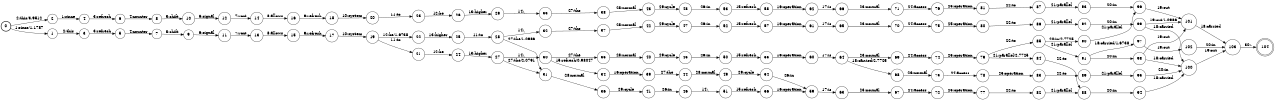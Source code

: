 digraph FST {
rankdir = LR;
size = "8.5,11";
label = "";
center = 1;
orientation = Portrait;
ranksep = "0.4";
nodesep = "0.25";
0 [label = "0", shape = circle, style = bold, fontsize = 14]
	0 -> 1 [label = "1:since/1.1787", fontsize = 14];
	0 -> 2 [label = "2:this/3.9512", fontsize = 14];
1 [label = "1", shape = circle, style = solid, fontsize = 14]
	1 -> 3 [label = "2:this", fontsize = 14];
2 [label = "2", shape = circle, style = solid, fontsize = 14]
	2 -> 4 [label = "1:since", fontsize = 14];
3 [label = "3", shape = circle, style = solid, fontsize = 14]
	3 -> 5 [label = "3:refresh", fontsize = 14];
4 [label = "4", shape = circle, style = solid, fontsize = 14]
	4 -> 6 [label = "3:refresh", fontsize = 14];
5 [label = "5", shape = circle, style = solid, fontsize = 14]
	5 -> 7 [label = "4:counter", fontsize = 14];
6 [label = "6", shape = circle, style = solid, fontsize = 14]
	6 -> 8 [label = "4:counter", fontsize = 14];
7 [label = "7", shape = circle, style = solid, fontsize = 14]
	7 -> 9 [label = "5:shift", fontsize = 14];
8 [label = "8", shape = circle, style = solid, fontsize = 14]
	8 -> 10 [label = "5:shift", fontsize = 14];
9 [label = "9", shape = circle, style = solid, fontsize = 14]
	9 -> 11 [label = "6:signal", fontsize = 14];
10 [label = "10", shape = circle, style = solid, fontsize = 14]
	10 -> 12 [label = "6:signal", fontsize = 14];
11 [label = "11", shape = circle, style = solid, fontsize = 14]
	11 -> 13 [label = "7:rcnt", fontsize = 14];
12 [label = "12", shape = circle, style = solid, fontsize = 14]
	12 -> 14 [label = "7:rcnt", fontsize = 14];
13 [label = "13", shape = circle, style = solid, fontsize = 14]
	13 -> 15 [label = "8:allows", fontsize = 14];
14 [label = "14", shape = circle, style = solid, fontsize = 14]
	14 -> 16 [label = "8:allows", fontsize = 14];
15 [label = "15", shape = circle, style = solid, fontsize = 14]
	15 -> 17 [label = "9:refresh", fontsize = 14];
16 [label = "16", shape = circle, style = solid, fontsize = 14]
	16 -> 18 [label = "9:refresh", fontsize = 14];
17 [label = "17", shape = circle, style = solid, fontsize = 14]
	17 -> 19 [label = "10:system", fontsize = 14];
18 [label = "18", shape = circle, style = solid, fontsize = 14]
	18 -> 20 [label = "10:system", fontsize = 14];
19 [label = "19", shape = circle, style = solid, fontsize = 14]
	19 -> 21 [label = "11:to", fontsize = 14];
	19 -> 22 [label = "12:be/1.6738", fontsize = 14];
20 [label = "20", shape = circle, style = solid, fontsize = 14]
	20 -> 23 [label = "11:to", fontsize = 14];
21 [label = "21", shape = circle, style = solid, fontsize = 14]
	21 -> 24 [label = "12:be", fontsize = 14];
22 [label = "22", shape = circle, style = solid, fontsize = 14]
	22 -> 25 [label = "13:higher", fontsize = 14];
23 [label = "23", shape = circle, style = solid, fontsize = 14]
	23 -> 26 [label = "12:be", fontsize = 14];
24 [label = "24", shape = circle, style = solid, fontsize = 14]
	24 -> 27 [label = "13:higher", fontsize = 14];
25 [label = "25", shape = circle, style = solid, fontsize = 14]
	25 -> 28 [label = "11:to", fontsize = 14];
26 [label = "26", shape = circle, style = solid, fontsize = 14]
	26 -> 29 [label = "13:higher", fontsize = 14];
27 [label = "27", shape = circle, style = solid, fontsize = 14]
	27 -> 30 [label = "14:,", fontsize = 14];
	27 -> 31 [label = "27:the/2.0791", fontsize = 14];
28 [label = "28", shape = circle, style = solid, fontsize = 14]
	28 -> 32 [label = "14:,", fontsize = 14];
	28 -> 31 [label = "27:the/1.0986", fontsize = 14];
29 [label = "29", shape = circle, style = solid, fontsize = 14]
	29 -> 33 [label = "14:,", fontsize = 14];
30 [label = "30", shape = circle, style = solid, fontsize = 14]
	30 -> 34 [label = "15:refresh/0.98047", fontsize = 14];
	30 -> 35 [label = "27:the", fontsize = 14];
31 [label = "31", shape = circle, style = solid, fontsize = 14]
	31 -> 36 [label = "28:normal", fontsize = 14];
32 [label = "32", shape = circle, style = solid, fontsize = 14]
	32 -> 37 [label = "27:the", fontsize = 14];
33 [label = "33", shape = circle, style = solid, fontsize = 14]
	33 -> 38 [label = "27:the", fontsize = 14];
34 [label = "34", shape = circle, style = solid, fontsize = 14]
	34 -> 39 [label = "16:operation", fontsize = 14];
35 [label = "35", shape = circle, style = solid, fontsize = 14]
	35 -> 40 [label = "28:normal", fontsize = 14];
36 [label = "36", shape = circle, style = solid, fontsize = 14]
	36 -> 41 [label = "29:cycle", fontsize = 14];
37 [label = "37", shape = circle, style = solid, fontsize = 14]
	37 -> 42 [label = "28:normal", fontsize = 14];
38 [label = "38", shape = circle, style = solid, fontsize = 14]
	38 -> 43 [label = "28:normal", fontsize = 14];
39 [label = "39", shape = circle, style = solid, fontsize = 14]
	39 -> 44 [label = "27:the", fontsize = 14];
40 [label = "40", shape = circle, style = solid, fontsize = 14]
	40 -> 45 [label = "29:cycle", fontsize = 14];
41 [label = "41", shape = circle, style = solid, fontsize = 14]
	41 -> 46 [label = "26:in", fontsize = 14];
42 [label = "42", shape = circle, style = solid, fontsize = 14]
	42 -> 47 [label = "29:cycle", fontsize = 14];
43 [label = "43", shape = circle, style = solid, fontsize = 14]
	43 -> 48 [label = "29:cycle", fontsize = 14];
44 [label = "44", shape = circle, style = solid, fontsize = 14]
	44 -> 49 [label = "28:normal", fontsize = 14];
45 [label = "45", shape = circle, style = solid, fontsize = 14]
	45 -> 50 [label = "26:in", fontsize = 14];
46 [label = "46", shape = circle, style = solid, fontsize = 14]
	46 -> 51 [label = "14:,", fontsize = 14];
47 [label = "47", shape = circle, style = solid, fontsize = 14]
	47 -> 52 [label = "26:in", fontsize = 14];
48 [label = "48", shape = circle, style = solid, fontsize = 14]
	48 -> 53 [label = "26:in", fontsize = 14];
49 [label = "49", shape = circle, style = solid, fontsize = 14]
	49 -> 54 [label = "29:cycle", fontsize = 14];
50 [label = "50", shape = circle, style = solid, fontsize = 14]
	50 -> 55 [label = "15:refresh", fontsize = 14];
51 [label = "51", shape = circle, style = solid, fontsize = 14]
	51 -> 56 [label = "15:refresh", fontsize = 14];
52 [label = "52", shape = circle, style = solid, fontsize = 14]
	52 -> 57 [label = "15:refresh", fontsize = 14];
53 [label = "53", shape = circle, style = solid, fontsize = 14]
	53 -> 58 [label = "15:refresh", fontsize = 14];
54 [label = "54", shape = circle, style = solid, fontsize = 14]
	54 -> 59 [label = "26:in", fontsize = 14];
55 [label = "55", shape = circle, style = solid, fontsize = 14]
	55 -> 60 [label = "16:operation", fontsize = 14];
56 [label = "56", shape = circle, style = solid, fontsize = 14]
	56 -> 59 [label = "16:operation", fontsize = 14];
57 [label = "57", shape = circle, style = solid, fontsize = 14]
	57 -> 61 [label = "16:operation", fontsize = 14];
58 [label = "58", shape = circle, style = solid, fontsize = 14]
	58 -> 62 [label = "16:operation", fontsize = 14];
59 [label = "59", shape = circle, style = solid, fontsize = 14]
	59 -> 63 [label = "17:is", fontsize = 14];
60 [label = "60", shape = circle, style = solid, fontsize = 14]
	60 -> 64 [label = "17:is", fontsize = 14];
61 [label = "61", shape = circle, style = solid, fontsize = 14]
	61 -> 65 [label = "17:is", fontsize = 14];
62 [label = "62", shape = circle, style = solid, fontsize = 14]
	62 -> 66 [label = "17:is", fontsize = 14];
63 [label = "63", shape = circle, style = solid, fontsize = 14]
	63 -> 67 [label = "23:normal", fontsize = 14];
64 [label = "64", shape = circle, style = solid, fontsize = 14]
	64 -> 68 [label = "18:carried/2.7725", fontsize = 14];
	64 -> 69 [label = "23:normal", fontsize = 14];
65 [label = "65", shape = circle, style = solid, fontsize = 14]
	65 -> 70 [label = "23:normal", fontsize = 14];
66 [label = "66", shape = circle, style = solid, fontsize = 14]
	66 -> 71 [label = "23:normal", fontsize = 14];
67 [label = "67", shape = circle, style = solid, fontsize = 14]
	67 -> 72 [label = "24:access", fontsize = 14];
68 [label = "68", shape = circle, style = solid, fontsize = 14]
	68 -> 73 [label = "23:normal", fontsize = 14];
69 [label = "69", shape = circle, style = solid, fontsize = 14]
	69 -> 74 [label = "24:access", fontsize = 14];
70 [label = "70", shape = circle, style = solid, fontsize = 14]
	70 -> 75 [label = "24:access", fontsize = 14];
71 [label = "71", shape = circle, style = solid, fontsize = 14]
	71 -> 76 [label = "24:access", fontsize = 14];
72 [label = "72", shape = circle, style = solid, fontsize = 14]
	72 -> 77 [label = "25:operation", fontsize = 14];
73 [label = "73", shape = circle, style = solid, fontsize = 14]
	73 -> 78 [label = "24:access", fontsize = 14];
74 [label = "74", shape = circle, style = solid, fontsize = 14]
	74 -> 79 [label = "25:operation", fontsize = 14];
75 [label = "75", shape = circle, style = solid, fontsize = 14]
	75 -> 80 [label = "25:operation", fontsize = 14];
76 [label = "76", shape = circle, style = solid, fontsize = 14]
	76 -> 81 [label = "25:operation", fontsize = 14];
77 [label = "77", shape = circle, style = solid, fontsize = 14]
	77 -> 82 [label = "22:to", fontsize = 14];
78 [label = "78", shape = circle, style = solid, fontsize = 14]
	78 -> 83 [label = "25:operation", fontsize = 14];
79 [label = "79", shape = circle, style = solid, fontsize = 14]
	79 -> 85 [label = "22:to", fontsize = 14];
	79 -> 84 [label = "21:parallel/2.7725", fontsize = 14];
80 [label = "80", shape = circle, style = solid, fontsize = 14]
	80 -> 86 [label = "22:to", fontsize = 14];
81 [label = "81", shape = circle, style = solid, fontsize = 14]
	81 -> 87 [label = "22:to", fontsize = 14];
82 [label = "82", shape = circle, style = solid, fontsize = 14]
	82 -> 88 [label = "21:parallel", fontsize = 14];
83 [label = "83", shape = circle, style = solid, fontsize = 14]
	83 -> 89 [label = "22:to", fontsize = 14];
84 [label = "84", shape = circle, style = solid, fontsize = 14]
	84 -> 88 [label = "22:to", fontsize = 14];
85 [label = "85", shape = circle, style = solid, fontsize = 14]
	85 -> 91 [label = "21:parallel", fontsize = 14];
	85 -> 90 [label = "20:in/2.7725", fontsize = 14];
86 [label = "86", shape = circle, style = solid, fontsize = 14]
	86 -> 92 [label = "21:parallel", fontsize = 14];
87 [label = "87", shape = circle, style = solid, fontsize = 14]
	87 -> 93 [label = "21:parallel", fontsize = 14];
88 [label = "88", shape = circle, style = solid, fontsize = 14]
	88 -> 94 [label = "20:in", fontsize = 14];
89 [label = "89", shape = circle, style = solid, fontsize = 14]
	89 -> 95 [label = "21:parallel", fontsize = 14];
90 [label = "90", shape = circle, style = solid, fontsize = 14]
	90 -> 96 [label = "21:parallel", fontsize = 14];
91 [label = "91", shape = circle, style = solid, fontsize = 14]
	91 -> 97 [label = "18:carried/1.6738", fontsize = 14];
	91 -> 98 [label = "20:in", fontsize = 14];
92 [label = "92", shape = circle, style = solid, fontsize = 14]
	92 -> 99 [label = "20:in", fontsize = 14];
93 [label = "93", shape = circle, style = solid, fontsize = 14]
	93 -> 96 [label = "20:in", fontsize = 14];
94 [label = "94", shape = circle, style = solid, fontsize = 14]
	94 -> 100 [label = "18:carried", fontsize = 14];
95 [label = "95", shape = circle, style = solid, fontsize = 14]
	95 -> 100 [label = "20:in", fontsize = 14];
96 [label = "96", shape = circle, style = solid, fontsize = 14]
	96 -> 101 [label = "19:out", fontsize = 14];
97 [label = "97", shape = circle, style = solid, fontsize = 14]
	97 -> 102 [label = "19:out", fontsize = 14];
98 [label = "98", shape = circle, style = solid, fontsize = 14]
	98 -> 100 [label = "18:carried", fontsize = 14];
	98 -> 101 [label = "19:out", fontsize = 14];
99 [label = "99", shape = circle, style = solid, fontsize = 14]
	99 -> 100 [label = "18:carried", fontsize = 14];
	99 -> 101 [label = "19:out/1.0986", fontsize = 14];
100 [label = "100", shape = circle, style = solid, fontsize = 14]
	100 -> 103 [label = "19:out", fontsize = 14];
101 [label = "101", shape = circle, style = solid, fontsize = 14]
	101 -> 103 [label = "18:carried", fontsize = 14];
102 [label = "102", shape = circle, style = solid, fontsize = 14]
	102 -> 103 [label = "20:in", fontsize = 14];
103 [label = "103", shape = circle, style = solid, fontsize = 14]
	103 -> 104 [label = "30:.", fontsize = 14];
104 [label = "104", shape = doublecircle, style = solid, fontsize = 14]
}
